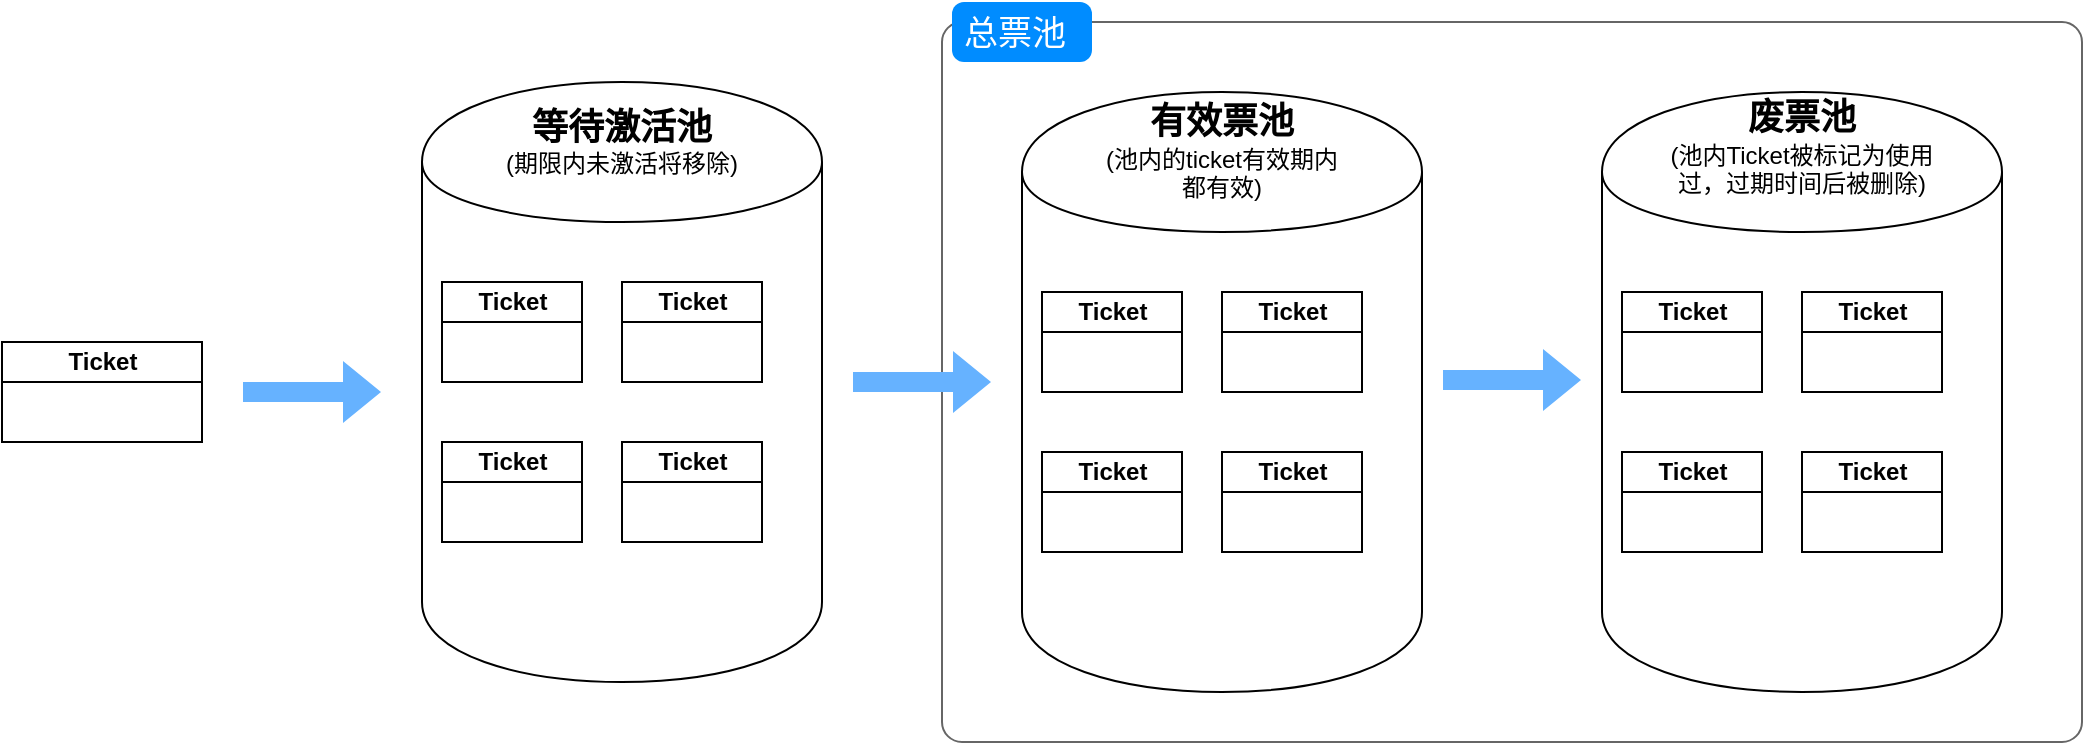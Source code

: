 <mxfile version="12.1.0" type="device" pages="1"><diagram id="Lex9UoaYfbYlHVnhApzB" name="Page-1"><mxGraphModel dx="1092" dy="838" grid="1" gridSize="10" guides="1" tooltips="1" connect="1" arrows="1" fold="1" page="1" pageScale="1" pageWidth="1100" pageHeight="850" math="0" shadow="0"><root><mxCell id="0"/><mxCell id="1" parent="0"/><mxCell id="A2T5QV7iJ9bCxrfOY23C-24" value="" style="shape=mxgraph.mockup.containers.marginRect;rectMarginTop=10;strokeColor=#666666;fillColor=#ffffff;strokeWidth=1;dashed=0;rounded=1;arcSize=5;recursiveResize=0;" vertex="1" parent="1"><mxGeometry x="480" y="120" width="570" height="370" as="geometry"/></mxCell><mxCell id="A2T5QV7iJ9bCxrfOY23C-25" value="总票池" style="shape=rect;strokeColor=none;fillColor=#008cff;strokeWidth=1;dashed=0;rounded=1;arcSize=20;fontColor=#ffffff;fontSize=17;spacing=2;spacingTop=-2;align=left;autosize=1;spacingLeft=4;resizeWidth=0;resizeHeight=0;perimeter=none;" vertex="1" parent="A2T5QV7iJ9bCxrfOY23C-24"><mxGeometry x="5" width="70" height="30" as="geometry"/></mxCell><mxCell id="A2T5QV7iJ9bCxrfOY23C-28" value="" style="shape=flexArrow;endArrow=classic;html=1;fillColor=#66B2FF;strokeColor=none;" edge="1" parent="A2T5QV7iJ9bCxrfOY23C-24"><mxGeometry width="50" height="50" relative="1" as="geometry"><mxPoint x="250" y="189" as="sourcePoint"/><mxPoint x="320" y="189" as="targetPoint"/></mxGeometry></mxCell><mxCell id="A2T5QV7iJ9bCxrfOY23C-2" value="Ticket" style="swimlane;html=1;startSize=20;horizontal=1;containerType=tree;" vertex="1" parent="1"><mxGeometry x="10" y="290" width="100" height="50" as="geometry"/></mxCell><mxCell id="A2T5QV7iJ9bCxrfOY23C-3" value="" style="shape=cylinder;whiteSpace=wrap;html=1;boundedLbl=1;backgroundOutline=1;" vertex="1" parent="1"><mxGeometry x="220" y="160" width="200" height="300" as="geometry"/></mxCell><mxCell id="A2T5QV7iJ9bCxrfOY23C-4" value="&lt;font style=&quot;font-size: 18px&quot;&gt;&lt;b&gt;等待激活池&lt;/b&gt;&lt;/font&gt;&lt;br&gt;(期限内未激活将移除)" style="text;html=1;strokeColor=none;fillColor=none;align=center;verticalAlign=middle;whiteSpace=wrap;rounded=0;" vertex="1" parent="1"><mxGeometry x="260" y="180" width="120" height="20" as="geometry"/></mxCell><mxCell id="A2T5QV7iJ9bCxrfOY23C-5" value="Ticket" style="swimlane;html=1;startSize=20;horizontal=1;containerType=tree;" vertex="1" parent="1"><mxGeometry x="230" y="260" width="70" height="50" as="geometry"/></mxCell><mxCell id="A2T5QV7iJ9bCxrfOY23C-6" value="Ticket" style="swimlane;html=1;startSize=20;horizontal=1;containerType=tree;" vertex="1" parent="1"><mxGeometry x="320" y="260" width="70" height="50" as="geometry"/></mxCell><mxCell id="A2T5QV7iJ9bCxrfOY23C-7" value="Ticket" style="swimlane;html=1;startSize=20;horizontal=1;containerType=tree;" vertex="1" parent="1"><mxGeometry x="230" y="340" width="70" height="50" as="geometry"/></mxCell><mxCell id="A2T5QV7iJ9bCxrfOY23C-8" value="Ticket" style="swimlane;html=1;startSize=20;horizontal=1;containerType=tree;" vertex="1" parent="1"><mxGeometry x="320" y="340" width="70" height="50" as="geometry"/></mxCell><mxCell id="A2T5QV7iJ9bCxrfOY23C-10" value="" style="shape=flexArrow;endArrow=classic;html=1;fillColor=#66B2FF;strokeColor=none;" edge="1" parent="1"><mxGeometry width="50" height="50" relative="1" as="geometry"><mxPoint x="130" y="315" as="sourcePoint"/><mxPoint x="200" y="315" as="targetPoint"/></mxGeometry></mxCell><mxCell id="A2T5QV7iJ9bCxrfOY23C-11" value="" style="shape=cylinder;whiteSpace=wrap;html=1;boundedLbl=1;backgroundOutline=1;" vertex="1" parent="1"><mxGeometry x="520" y="165" width="200" height="300" as="geometry"/></mxCell><mxCell id="A2T5QV7iJ9bCxrfOY23C-12" value="&lt;font style=&quot;font-size: 18px&quot;&gt;&lt;b&gt;有效票池&lt;/b&gt;&lt;/font&gt;&lt;br&gt;(池内的ticket有效期内都有效)" style="text;html=1;strokeColor=none;fillColor=none;align=center;verticalAlign=middle;whiteSpace=wrap;rounded=0;" vertex="1" parent="1"><mxGeometry x="560" y="185" width="120" height="20" as="geometry"/></mxCell><mxCell id="A2T5QV7iJ9bCxrfOY23C-13" value="Ticket" style="swimlane;html=1;startSize=20;horizontal=1;containerType=tree;" vertex="1" parent="1"><mxGeometry x="530" y="265" width="70" height="50" as="geometry"/></mxCell><mxCell id="A2T5QV7iJ9bCxrfOY23C-14" value="Ticket" style="swimlane;html=1;startSize=20;horizontal=1;containerType=tree;" vertex="1" parent="1"><mxGeometry x="620" y="265" width="70" height="50" as="geometry"/></mxCell><mxCell id="A2T5QV7iJ9bCxrfOY23C-15" value="Ticket" style="swimlane;html=1;startSize=20;horizontal=1;containerType=tree;" vertex="1" parent="1"><mxGeometry x="530" y="345" width="70" height="50" as="geometry"/></mxCell><mxCell id="A2T5QV7iJ9bCxrfOY23C-16" value="Ticket" style="swimlane;html=1;startSize=20;horizontal=1;containerType=tree;" vertex="1" parent="1"><mxGeometry x="620" y="345" width="70" height="50" as="geometry"/></mxCell><mxCell id="A2T5QV7iJ9bCxrfOY23C-17" value="" style="shape=cylinder;whiteSpace=wrap;html=1;boundedLbl=1;backgroundOutline=1;" vertex="1" parent="1"><mxGeometry x="810" y="165" width="200" height="300" as="geometry"/></mxCell><mxCell id="A2T5QV7iJ9bCxrfOY23C-18" value="&lt;font style=&quot;font-size: 18px&quot;&gt;&lt;b&gt;废票池&lt;/b&gt;&lt;/font&gt;&lt;br&gt;(池内Ticket被标记为使用过，过期时间后被删除)" style="text;html=1;strokeColor=none;fillColor=none;align=center;verticalAlign=middle;whiteSpace=wrap;rounded=0;" vertex="1" parent="1"><mxGeometry x="835" y="180" width="150" height="25" as="geometry"/></mxCell><mxCell id="A2T5QV7iJ9bCxrfOY23C-19" value="Ticket" style="swimlane;html=1;startSize=20;horizontal=1;containerType=tree;" vertex="1" parent="1"><mxGeometry x="820" y="265" width="70" height="50" as="geometry"/></mxCell><mxCell id="A2T5QV7iJ9bCxrfOY23C-20" value="Ticket" style="swimlane;html=1;startSize=20;horizontal=1;containerType=tree;" vertex="1" parent="1"><mxGeometry x="910" y="265" width="70" height="50" as="geometry"/></mxCell><mxCell id="A2T5QV7iJ9bCxrfOY23C-21" value="Ticket" style="swimlane;html=1;startSize=20;horizontal=1;containerType=tree;" vertex="1" parent="1"><mxGeometry x="820" y="345" width="70" height="50" as="geometry"/></mxCell><mxCell id="A2T5QV7iJ9bCxrfOY23C-22" value="Ticket" style="swimlane;html=1;startSize=20;horizontal=1;containerType=tree;" vertex="1" parent="1"><mxGeometry x="910" y="345" width="70" height="50" as="geometry"/></mxCell><mxCell id="A2T5QV7iJ9bCxrfOY23C-26" value="" style="shape=flexArrow;endArrow=classic;html=1;fillColor=#66B2FF;strokeColor=none;" edge="1" parent="1"><mxGeometry width="50" height="50" relative="1" as="geometry"><mxPoint x="435" y="310" as="sourcePoint"/><mxPoint x="505" y="310" as="targetPoint"/></mxGeometry></mxCell></root></mxGraphModel></diagram></mxfile>